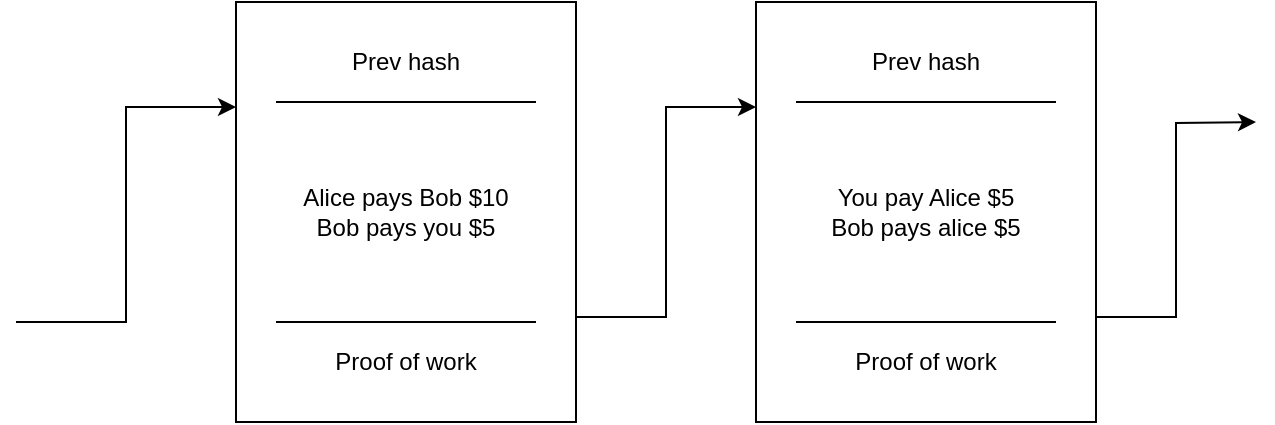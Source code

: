 <mxfile version="12.1.1" type="device" pages="1"><diagram id="cfkkUBlVTf-W-JDTTzps" name="Page-1"><mxGraphModel dx="1950" dy="957" grid="1" gridSize="10" guides="1" tooltips="1" connect="1" arrows="1" fold="1" page="1" pageScale="1" pageWidth="150" pageHeight="300" math="0" shadow="0"><root><mxCell id="0"/><mxCell id="1" parent="0"/><mxCell id="Ph5SRlFW36pIiS1lVZoM-5" style="edgeStyle=orthogonalEdgeStyle;rounded=0;orthogonalLoop=1;jettySize=auto;html=1;exitX=1;exitY=0.75;exitDx=0;exitDy=0;entryX=0;entryY=0.25;entryDx=0;entryDy=0;" edge="1" parent="1" source="Ph5SRlFW36pIiS1lVZoM-1" target="Ph5SRlFW36pIiS1lVZoM-3"><mxGeometry relative="1" as="geometry"/></mxCell><mxCell id="Ph5SRlFW36pIiS1lVZoM-1" value="Alice pays Bob $10&lt;br&gt;Bob pays you $5" style="rounded=0;whiteSpace=wrap;html=1;" vertex="1" parent="1"><mxGeometry x="-470" y="10" width="170" height="210" as="geometry"/></mxCell><mxCell id="Ph5SRlFW36pIiS1lVZoM-6" style="edgeStyle=orthogonalEdgeStyle;rounded=0;orthogonalLoop=1;jettySize=auto;html=1;exitX=1;exitY=0.75;exitDx=0;exitDy=0;" edge="1" parent="1" source="Ph5SRlFW36pIiS1lVZoM-3"><mxGeometry relative="1" as="geometry"><mxPoint x="40" y="70" as="targetPoint"/></mxGeometry></mxCell><mxCell id="Ph5SRlFW36pIiS1lVZoM-3" value="You pay Alice $5&lt;br&gt;Bob pays alice $5" style="rounded=0;whiteSpace=wrap;html=1;" vertex="1" parent="1"><mxGeometry x="-210" y="10" width="170" height="210" as="geometry"/></mxCell><mxCell id="Ph5SRlFW36pIiS1lVZoM-8" style="edgeStyle=orthogonalEdgeStyle;rounded=0;orthogonalLoop=1;jettySize=auto;html=1;entryX=0;entryY=0.25;entryDx=0;entryDy=0;" edge="1" parent="1" target="Ph5SRlFW36pIiS1lVZoM-1"><mxGeometry relative="1" as="geometry"><mxPoint x="-500" y="66" as="targetPoint"/><mxPoint x="-580" y="170" as="sourcePoint"/><Array as="points"><mxPoint x="-580" y="170"/><mxPoint x="-525" y="170"/><mxPoint x="-525" y="63"/></Array></mxGeometry></mxCell><mxCell id="Ph5SRlFW36pIiS1lVZoM-10" value="Prev hash" style="text;html=1;strokeColor=none;fillColor=none;align=center;verticalAlign=middle;whiteSpace=wrap;rounded=0;" vertex="1" parent="1"><mxGeometry x="-415" y="30" width="60" height="20" as="geometry"/></mxCell><mxCell id="Ph5SRlFW36pIiS1lVZoM-11" value="Prev hash" style="text;html=1;strokeColor=none;fillColor=none;align=center;verticalAlign=middle;whiteSpace=wrap;rounded=0;" vertex="1" parent="1"><mxGeometry x="-155" y="30" width="60" height="20" as="geometry"/></mxCell><mxCell id="Ph5SRlFW36pIiS1lVZoM-12" value="Proof of work" style="text;html=1;strokeColor=none;fillColor=none;align=center;verticalAlign=middle;whiteSpace=wrap;rounded=0;" vertex="1" parent="1"><mxGeometry x="-425" y="180" width="80" height="20" as="geometry"/></mxCell><mxCell id="Ph5SRlFW36pIiS1lVZoM-13" value="Proof of work" style="text;html=1;strokeColor=none;fillColor=none;align=center;verticalAlign=middle;whiteSpace=wrap;rounded=0;" vertex="1" parent="1"><mxGeometry x="-165" y="180" width="80" height="20" as="geometry"/></mxCell><mxCell id="Ph5SRlFW36pIiS1lVZoM-14" value="" style="endArrow=none;html=1;" edge="1" parent="1"><mxGeometry width="50" height="50" relative="1" as="geometry"><mxPoint x="-450" y="170" as="sourcePoint"/><mxPoint x="-320" y="170" as="targetPoint"/></mxGeometry></mxCell><mxCell id="Ph5SRlFW36pIiS1lVZoM-15" value="" style="endArrow=none;html=1;" edge="1" parent="1"><mxGeometry width="50" height="50" relative="1" as="geometry"><mxPoint x="-450" y="60" as="sourcePoint"/><mxPoint x="-320" y="60" as="targetPoint"/></mxGeometry></mxCell><mxCell id="Ph5SRlFW36pIiS1lVZoM-16" value="" style="endArrow=none;html=1;" edge="1" parent="1"><mxGeometry width="50" height="50" relative="1" as="geometry"><mxPoint x="-190" y="60" as="sourcePoint"/><mxPoint x="-60" y="60" as="targetPoint"/></mxGeometry></mxCell><mxCell id="Ph5SRlFW36pIiS1lVZoM-17" value="" style="endArrow=none;html=1;" edge="1" parent="1"><mxGeometry width="50" height="50" relative="1" as="geometry"><mxPoint x="-190" y="170" as="sourcePoint"/><mxPoint x="-60" y="170" as="targetPoint"/></mxGeometry></mxCell></root></mxGraphModel></diagram></mxfile>